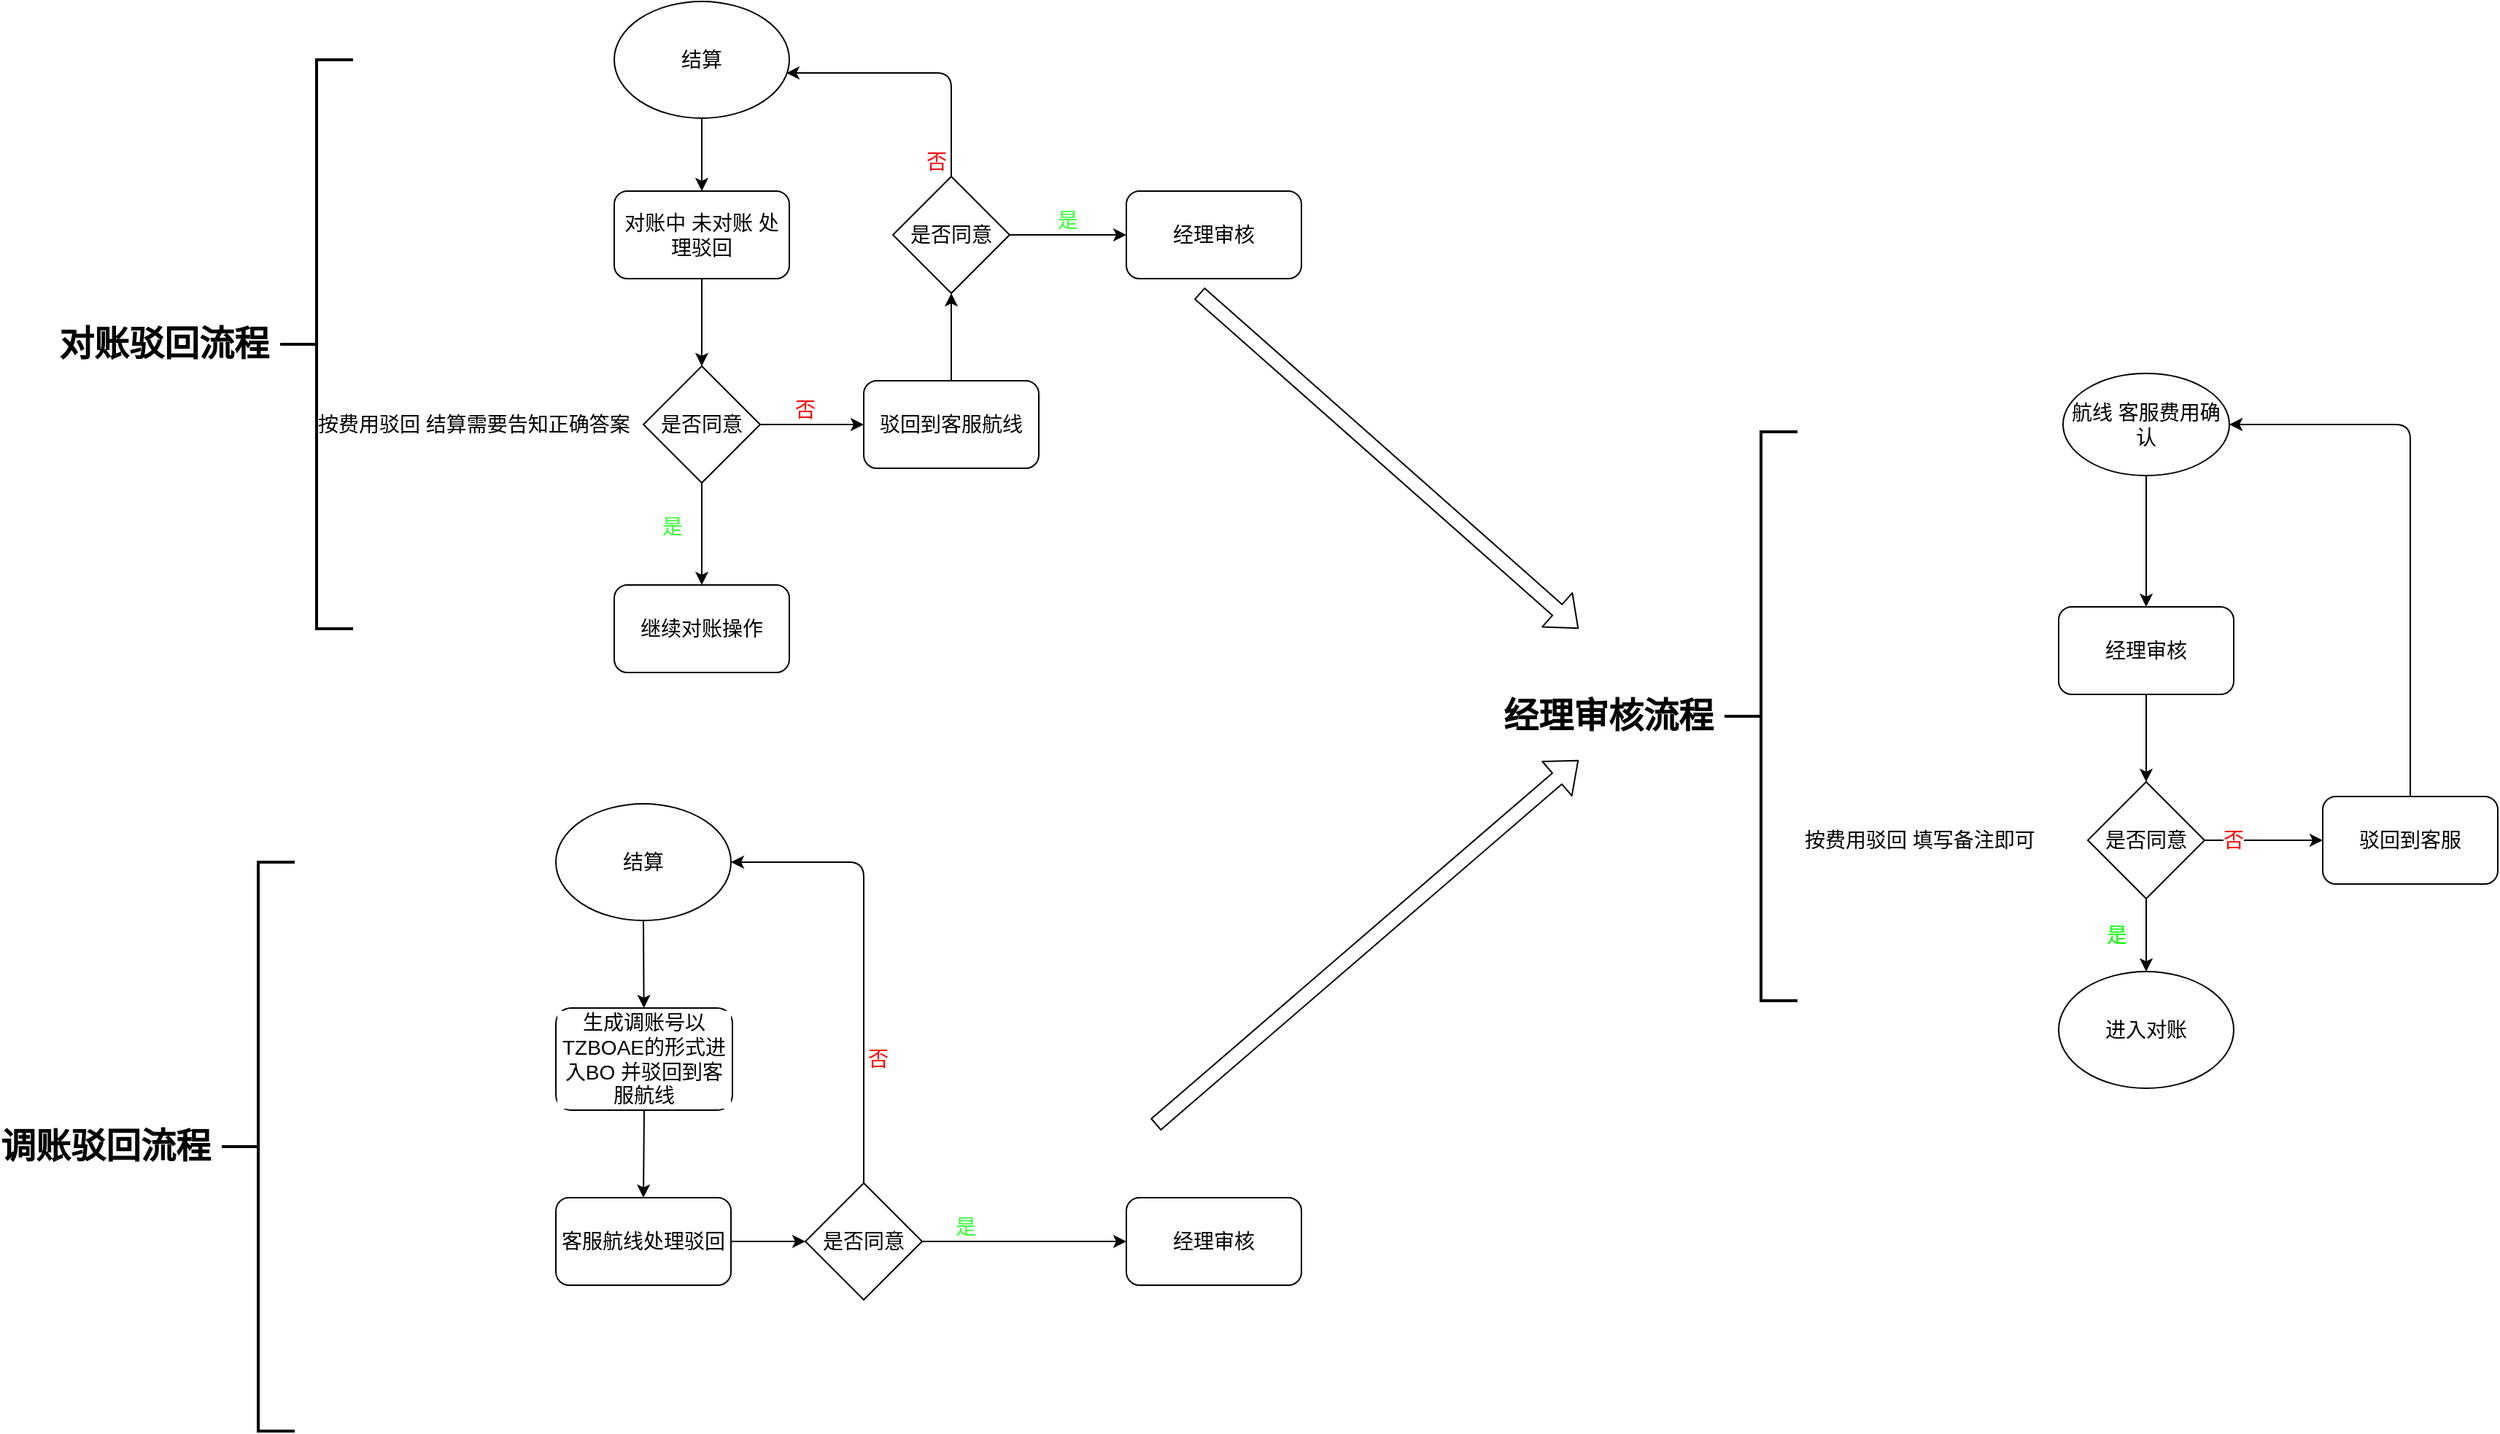 <mxfile version="13.9.9" type="github">
  <diagram id="VU_dx4ajiQtVL9cvRUOc" name="Page-1">
    <mxGraphModel dx="2222" dy="762" grid="1" gridSize="10" guides="1" tooltips="1" connect="1" arrows="1" fold="1" page="0" pageScale="1" pageWidth="827" pageHeight="1169" math="0" shadow="0">
      <root>
        <mxCell id="0" />
        <mxCell id="1" parent="0" />
        <mxCell id="-NqdzgjW_j-PJkJXu21r-1" value="航线 客服费用确认" style="ellipse;whiteSpace=wrap;html=1;fontSize=14;fillColor=none;" parent="1" vertex="1">
          <mxGeometry x="672" y="405" width="114" height="70" as="geometry" />
        </mxCell>
        <mxCell id="-NqdzgjW_j-PJkJXu21r-3" value="" style="endArrow=classic;html=1;fontSize=14;" parent="1" source="-NqdzgjW_j-PJkJXu21r-1" target="9XIOhGSMhRz8AxKJKfwM-1" edge="1">
          <mxGeometry width="50" height="50" relative="1" as="geometry">
            <mxPoint x="760" y="825" as="sourcePoint" />
            <mxPoint x="729.812" y="575" as="targetPoint" />
          </mxGeometry>
        </mxCell>
        <mxCell id="9XIOhGSMhRz8AxKJKfwM-1" value="经理审核" style="rounded=1;whiteSpace=wrap;html=1;fontSize=14;fillColor=none;" vertex="1" parent="1">
          <mxGeometry x="669" y="565" width="120" height="60" as="geometry" />
        </mxCell>
        <mxCell id="9XIOhGSMhRz8AxKJKfwM-2" value="是否同意" style="rhombus;whiteSpace=wrap;html=1;fontSize=14;" vertex="1" parent="1">
          <mxGeometry x="689" y="685" width="80" height="80" as="geometry" />
        </mxCell>
        <mxCell id="9XIOhGSMhRz8AxKJKfwM-5" value="是" style="text;html=1;strokeColor=none;fillColor=none;align=center;verticalAlign=middle;whiteSpace=wrap;rounded=0;labelBackgroundColor=#ffffff;fontSize=14;fontColor=#00FF00;" vertex="1" parent="1">
          <mxGeometry x="659" y="755" width="100" height="70" as="geometry" />
        </mxCell>
        <mxCell id="9XIOhGSMhRz8AxKJKfwM-7" value="" style="endArrow=classic;html=1;fontSize=14;fontColor=#00FF00;entryX=0.5;entryY=0;entryDx=0;entryDy=0;" edge="1" parent="1" source="9XIOhGSMhRz8AxKJKfwM-1" target="9XIOhGSMhRz8AxKJKfwM-2">
          <mxGeometry width="50" height="50" relative="1" as="geometry">
            <mxPoint x="640" y="725" as="sourcePoint" />
            <mxPoint x="690" y="675" as="targetPoint" />
          </mxGeometry>
        </mxCell>
        <mxCell id="9XIOhGSMhRz8AxKJKfwM-8" value="&lt;font color=&quot;#000000&quot;&gt;驳回到客服&lt;/font&gt;" style="rounded=1;whiteSpace=wrap;html=1;labelBackgroundColor=#ffffff;fontSize=14;fontColor=#00FF00;" vertex="1" parent="1">
          <mxGeometry x="850" y="695" width="120" height="60" as="geometry" />
        </mxCell>
        <mxCell id="9XIOhGSMhRz8AxKJKfwM-9" value="" style="endArrow=classic;html=1;fontSize=14;fontColor=#00FF00;exitX=1;exitY=0.5;exitDx=0;exitDy=0;" edge="1" parent="1" source="9XIOhGSMhRz8AxKJKfwM-2" target="9XIOhGSMhRz8AxKJKfwM-8">
          <mxGeometry width="50" height="50" relative="1" as="geometry">
            <mxPoint x="640" y="725" as="sourcePoint" />
            <mxPoint x="690" y="675" as="targetPoint" />
          </mxGeometry>
        </mxCell>
        <mxCell id="9XIOhGSMhRz8AxKJKfwM-11" value="否" style="text;html=1;strokeColor=none;fillColor=none;align=center;verticalAlign=middle;whiteSpace=wrap;rounded=0;labelBackgroundColor=#ffffff;fontSize=14;fontColor=#FF0000;" vertex="1" parent="1">
          <mxGeometry x="769" y="715" width="40" height="20" as="geometry" />
        </mxCell>
        <mxCell id="9XIOhGSMhRz8AxKJKfwM-17" value="" style="strokeWidth=2;html=1;shape=mxgraph.flowchart.annotation_2;align=left;labelPosition=right;pointerEvents=1;labelBackgroundColor=#ffffff;fontSize=14;fontColor=#FF0000;" vertex="1" parent="1">
          <mxGeometry x="440" y="445" width="50" height="390" as="geometry" />
        </mxCell>
        <mxCell id="9XIOhGSMhRz8AxKJKfwM-18" value="经理审核流程" style="text;strokeColor=none;fillColor=none;html=1;fontSize=24;fontStyle=1;verticalAlign=middle;align=center;labelBackgroundColor=#ffffff;" vertex="1" parent="1">
          <mxGeometry x="310" y="620" width="100" height="40" as="geometry" />
        </mxCell>
        <mxCell id="9XIOhGSMhRz8AxKJKfwM-21" value="&lt;font color=&quot;#000000&quot;&gt;对账中 未对账 处理驳回&lt;/font&gt;" style="rounded=1;whiteSpace=wrap;html=1;labelBackgroundColor=#ffffff;fontSize=14;fontColor=#FF0000;" vertex="1" parent="1">
          <mxGeometry x="-321" y="280" width="120" height="60" as="geometry" />
        </mxCell>
        <mxCell id="9XIOhGSMhRz8AxKJKfwM-23" value="&lt;font color=&quot;#000000&quot;&gt;是否同意&lt;/font&gt;" style="rhombus;whiteSpace=wrap;html=1;labelBackgroundColor=#ffffff;fontSize=14;fontColor=#FF0000;" vertex="1" parent="1">
          <mxGeometry x="-301" y="400" width="80" height="80" as="geometry" />
        </mxCell>
        <mxCell id="9XIOhGSMhRz8AxKJKfwM-27" value="" style="endArrow=classic;html=1;fontSize=14;fontColor=#FF0000;exitX=0.5;exitY=1;exitDx=0;exitDy=0;" edge="1" parent="1" source="9XIOhGSMhRz8AxKJKfwM-21" target="9XIOhGSMhRz8AxKJKfwM-23">
          <mxGeometry width="50" height="50" relative="1" as="geometry">
            <mxPoint x="-460" y="460" as="sourcePoint" />
            <mxPoint x="-410" y="410" as="targetPoint" />
          </mxGeometry>
        </mxCell>
        <mxCell id="9XIOhGSMhRz8AxKJKfwM-31" value="" style="endArrow=classic;html=1;fontSize=14;fontColor=#FF0000;exitX=0.5;exitY=1;exitDx=0;exitDy=0;" edge="1" parent="1" source="9XIOhGSMhRz8AxKJKfwM-2">
          <mxGeometry width="50" height="50" relative="1" as="geometry">
            <mxPoint x="769" y="885" as="sourcePoint" />
            <mxPoint x="729" y="815" as="targetPoint" />
          </mxGeometry>
        </mxCell>
        <mxCell id="9XIOhGSMhRz8AxKJKfwM-33" value="&lt;font color=&quot;#000000&quot;&gt;进入对账&lt;/font&gt;" style="ellipse;whiteSpace=wrap;html=1;labelBackgroundColor=#ffffff;fontSize=14;fontColor=#FF0000;" vertex="1" parent="1">
          <mxGeometry x="669" y="815" width="120" height="80" as="geometry" />
        </mxCell>
        <mxCell id="9XIOhGSMhRz8AxKJKfwM-35" value="" style="endArrow=classic;html=1;fontSize=14;fontColor=#FF0000;exitX=0.5;exitY=1;exitDx=0;exitDy=0;" edge="1" parent="1" source="9XIOhGSMhRz8AxKJKfwM-23">
          <mxGeometry width="50" height="50" relative="1" as="geometry">
            <mxPoint x="-350" y="650" as="sourcePoint" />
            <mxPoint x="-261" y="550" as="targetPoint" />
          </mxGeometry>
        </mxCell>
        <mxCell id="9XIOhGSMhRz8AxKJKfwM-36" value="" style="endArrow=classic;html=1;fontSize=14;fontColor=#FF0000;exitX=1;exitY=0.5;exitDx=0;exitDy=0;" edge="1" parent="1" source="9XIOhGSMhRz8AxKJKfwM-23">
          <mxGeometry width="50" height="50" relative="1" as="geometry">
            <mxPoint x="-200" y="440" as="sourcePoint" />
            <mxPoint x="-150" y="440" as="targetPoint" />
          </mxGeometry>
        </mxCell>
        <mxCell id="9XIOhGSMhRz8AxKJKfwM-37" value="否" style="text;html=1;strokeColor=none;fillColor=none;align=center;verticalAlign=middle;whiteSpace=wrap;rounded=0;labelBackgroundColor=#ffffff;fontSize=14;fontColor=#FF0000;" vertex="1" parent="1">
          <mxGeometry x="-210" y="420" width="40" height="20" as="geometry" />
        </mxCell>
        <mxCell id="9XIOhGSMhRz8AxKJKfwM-38" value="&lt;font color=&quot;#33ff33&quot;&gt;是&lt;/font&gt;" style="text;html=1;strokeColor=none;fillColor=none;align=center;verticalAlign=middle;whiteSpace=wrap;rounded=0;labelBackgroundColor=#ffffff;fontSize=14;fontColor=#FF0000;" vertex="1" parent="1">
          <mxGeometry x="-301" y="500" width="40" height="20" as="geometry" />
        </mxCell>
        <mxCell id="9XIOhGSMhRz8AxKJKfwM-39" value="&lt;font color=&quot;#000000&quot;&gt;继续对账操作&lt;/font&gt;" style="rounded=1;whiteSpace=wrap;html=1;labelBackgroundColor=#ffffff;fontSize=14;fontColor=#FF0000;" vertex="1" parent="1">
          <mxGeometry x="-321" y="550" width="120" height="60" as="geometry" />
        </mxCell>
        <mxCell id="9XIOhGSMhRz8AxKJKfwM-40" value="&lt;font color=&quot;#000000&quot;&gt;驳回到客服航线&lt;/font&gt;" style="rounded=1;whiteSpace=wrap;html=1;labelBackgroundColor=#ffffff;fontSize=14;fontColor=#FF0000;" vertex="1" parent="1">
          <mxGeometry x="-150" y="410" width="120" height="60" as="geometry" />
        </mxCell>
        <mxCell id="9XIOhGSMhRz8AxKJKfwM-41" value="经理审核" style="rounded=1;whiteSpace=wrap;html=1;labelBackgroundColor=#ffffff;fontSize=14;" vertex="1" parent="1">
          <mxGeometry x="30" y="280" width="120" height="60" as="geometry" />
        </mxCell>
        <mxCell id="9XIOhGSMhRz8AxKJKfwM-42" value="是否同意" style="rhombus;whiteSpace=wrap;html=1;labelBackgroundColor=#ffffff;fontSize=14;" vertex="1" parent="1">
          <mxGeometry x="-130" y="270" width="80" height="80" as="geometry" />
        </mxCell>
        <mxCell id="9XIOhGSMhRz8AxKJKfwM-43" value="" style="endArrow=classic;html=1;fontSize=14;fontColor=#FF0000;exitX=0.5;exitY=0;exitDx=0;exitDy=0;entryX=0.5;entryY=1;entryDx=0;entryDy=0;" edge="1" parent="1" source="9XIOhGSMhRz8AxKJKfwM-40" target="9XIOhGSMhRz8AxKJKfwM-42">
          <mxGeometry width="50" height="50" relative="1" as="geometry">
            <mxPoint x="-30" y="360" as="sourcePoint" />
            <mxPoint x="20" y="310" as="targetPoint" />
          </mxGeometry>
        </mxCell>
        <mxCell id="9XIOhGSMhRz8AxKJKfwM-44" value="" style="endArrow=classic;html=1;fontSize=14;fontColor=#FF0000;entryX=0.983;entryY=0.613;entryDx=0;entryDy=0;entryPerimeter=0;exitX=0.5;exitY=0;exitDx=0;exitDy=0;" edge="1" parent="1" source="9XIOhGSMhRz8AxKJKfwM-42" target="9XIOhGSMhRz8AxKJKfwM-52">
          <mxGeometry width="50" height="50" relative="1" as="geometry">
            <mxPoint x="-90" y="300" as="sourcePoint" />
            <mxPoint x="-90" y="180" as="targetPoint" />
            <Array as="points">
              <mxPoint x="-90" y="199" />
            </Array>
          </mxGeometry>
        </mxCell>
        <mxCell id="9XIOhGSMhRz8AxKJKfwM-46" value="否" style="text;html=1;strokeColor=none;fillColor=none;align=center;verticalAlign=middle;whiteSpace=wrap;rounded=0;labelBackgroundColor=#ffffff;fontSize=14;fontColor=#FF0000;" vertex="1" parent="1">
          <mxGeometry x="-120" y="250" width="40" height="20" as="geometry" />
        </mxCell>
        <mxCell id="9XIOhGSMhRz8AxKJKfwM-52" value="结算" style="ellipse;whiteSpace=wrap;html=1;labelBackgroundColor=#ffffff;fontSize=14;" vertex="1" parent="1">
          <mxGeometry x="-321" y="150" width="120" height="80" as="geometry" />
        </mxCell>
        <mxCell id="9XIOhGSMhRz8AxKJKfwM-53" value="" style="endArrow=classic;html=1;fontSize=14;fontColor=#FF0000;exitX=0.5;exitY=1;exitDx=0;exitDy=0;" edge="1" parent="1" source="9XIOhGSMhRz8AxKJKfwM-52" target="9XIOhGSMhRz8AxKJKfwM-21">
          <mxGeometry width="50" height="50" relative="1" as="geometry">
            <mxPoint x="-261" y="250" as="sourcePoint" />
            <mxPoint x="-211" y="200" as="targetPoint" />
          </mxGeometry>
        </mxCell>
        <mxCell id="9XIOhGSMhRz8AxKJKfwM-54" value="" style="endArrow=classic;html=1;fontSize=14;fontColor=#000000;entryX=0;entryY=0.5;entryDx=0;entryDy=0;exitX=1;exitY=0.5;exitDx=0;exitDy=0;" edge="1" parent="1" source="9XIOhGSMhRz8AxKJKfwM-42" target="9XIOhGSMhRz8AxKJKfwM-41">
          <mxGeometry width="50" height="50" relative="1" as="geometry">
            <mxPoint x="-30" y="440" as="sourcePoint" />
            <mxPoint x="20" y="390" as="targetPoint" />
          </mxGeometry>
        </mxCell>
        <mxCell id="9XIOhGSMhRz8AxKJKfwM-62" value="&lt;font color=&quot;#33ff33&quot;&gt;是&lt;/font&gt;" style="text;html=1;strokeColor=none;fillColor=none;align=center;verticalAlign=middle;whiteSpace=wrap;rounded=0;labelBackgroundColor=#ffffff;fontSize=14;fontColor=#FF0000;" vertex="1" parent="1">
          <mxGeometry x="-30" y="290" width="40" height="20" as="geometry" />
        </mxCell>
        <mxCell id="9XIOhGSMhRz8AxKJKfwM-68" value="按费用驳回 结算需要告知正确答案" style="text;html=1;strokeColor=none;fillColor=none;align=center;verticalAlign=middle;whiteSpace=wrap;rounded=0;labelBackgroundColor=#ffffff;fontSize=14;" vertex="1" parent="1">
          <mxGeometry x="-532" y="430" width="230" height="20" as="geometry" />
        </mxCell>
        <mxCell id="9XIOhGSMhRz8AxKJKfwM-69" value="" style="strokeWidth=2;html=1;shape=mxgraph.flowchart.annotation_2;align=left;labelPosition=right;pointerEvents=1;labelBackgroundColor=#ffffff;fontSize=14;fontColor=#FF0000;" vertex="1" parent="1">
          <mxGeometry x="-550" y="190" width="50" height="390" as="geometry" />
        </mxCell>
        <mxCell id="9XIOhGSMhRz8AxKJKfwM-70" value="对账驳回流程" style="text;strokeColor=none;fillColor=none;html=1;fontSize=24;fontStyle=1;verticalAlign=middle;align=center;labelBackgroundColor=#ffffff;" vertex="1" parent="1">
          <mxGeometry x="-680" y="365" width="100" height="40" as="geometry" />
        </mxCell>
        <mxCell id="9XIOhGSMhRz8AxKJKfwM-72" value="" style="endArrow=classic;html=1;fontSize=14;fontColor=#000000;entryX=1;entryY=0.5;entryDx=0;entryDy=0;" edge="1" parent="1" target="-NqdzgjW_j-PJkJXu21r-1">
          <mxGeometry width="50" height="50" relative="1" as="geometry">
            <mxPoint x="910" y="695" as="sourcePoint" />
            <mxPoint x="960" y="645" as="targetPoint" />
            <Array as="points">
              <mxPoint x="910" y="440" />
            </Array>
          </mxGeometry>
        </mxCell>
        <mxCell id="9XIOhGSMhRz8AxKJKfwM-73" value="按费用驳回 填写备注即可" style="text;html=1;strokeColor=none;fillColor=none;align=center;verticalAlign=middle;whiteSpace=wrap;rounded=0;labelBackgroundColor=#ffffff;fontSize=14;" vertex="1" parent="1">
          <mxGeometry x="459" y="715" width="230" height="20" as="geometry" />
        </mxCell>
        <mxCell id="9XIOhGSMhRz8AxKJKfwM-74" value="&lt;font color=&quot;#000000&quot;&gt;生成调账号以TZBOAE的形式进入BO 并驳回到客服航线&lt;/font&gt;" style="rounded=1;whiteSpace=wrap;html=1;labelBackgroundColor=#ffffff;fontSize=14;fontColor=#FF0000;" vertex="1" parent="1">
          <mxGeometry x="-361" y="840" width="121" height="70" as="geometry" />
        </mxCell>
        <mxCell id="9XIOhGSMhRz8AxKJKfwM-83" value="经理审核" style="rounded=1;whiteSpace=wrap;html=1;labelBackgroundColor=#ffffff;fontSize=14;" vertex="1" parent="1">
          <mxGeometry x="30" y="970" width="120" height="60" as="geometry" />
        </mxCell>
        <mxCell id="9XIOhGSMhRz8AxKJKfwM-88" value="结算" style="ellipse;whiteSpace=wrap;html=1;labelBackgroundColor=#ffffff;fontSize=14;" vertex="1" parent="1">
          <mxGeometry x="-361" y="700" width="120" height="80" as="geometry" />
        </mxCell>
        <mxCell id="9XIOhGSMhRz8AxKJKfwM-89" value="" style="endArrow=classic;html=1;fontSize=14;fontColor=#FF0000;exitX=0.5;exitY=1;exitDx=0;exitDy=0;" edge="1" parent="1" source="9XIOhGSMhRz8AxKJKfwM-88" target="9XIOhGSMhRz8AxKJKfwM-74">
          <mxGeometry width="50" height="50" relative="1" as="geometry">
            <mxPoint x="-301" y="800" as="sourcePoint" />
            <mxPoint x="-251" y="750" as="targetPoint" />
          </mxGeometry>
        </mxCell>
        <mxCell id="9XIOhGSMhRz8AxKJKfwM-93" value="" style="strokeWidth=2;html=1;shape=mxgraph.flowchart.annotation_2;align=left;labelPosition=right;pointerEvents=1;labelBackgroundColor=#ffffff;fontSize=14;fontColor=#FF0000;" vertex="1" parent="1">
          <mxGeometry x="-590" y="740" width="50" height="390" as="geometry" />
        </mxCell>
        <mxCell id="9XIOhGSMhRz8AxKJKfwM-94" value="调账驳回流程" style="text;strokeColor=none;fillColor=none;html=1;fontSize=24;fontStyle=1;verticalAlign=middle;align=center;labelBackgroundColor=#ffffff;" vertex="1" parent="1">
          <mxGeometry x="-720" y="915" width="100" height="40" as="geometry" />
        </mxCell>
        <mxCell id="9XIOhGSMhRz8AxKJKfwM-99" value="是否同意" style="rhombus;whiteSpace=wrap;html=1;labelBackgroundColor=#ffffff;strokeColor=#000000;fillColor=#ffffff;fontSize=14;fontColor=#000000;" vertex="1" parent="1">
          <mxGeometry x="-190" y="960" width="80" height="80" as="geometry" />
        </mxCell>
        <mxCell id="9XIOhGSMhRz8AxKJKfwM-100" value="" style="endArrow=classic;html=1;fontSize=14;fontColor=#000000;exitX=0.5;exitY=1;exitDx=0;exitDy=0;entryX=0.5;entryY=0;entryDx=0;entryDy=0;" edge="1" parent="1" source="9XIOhGSMhRz8AxKJKfwM-74" target="9XIOhGSMhRz8AxKJKfwM-101">
          <mxGeometry width="50" height="50" relative="1" as="geometry">
            <mxPoint x="-190" y="900" as="sourcePoint" />
            <mxPoint x="-140" y="850" as="targetPoint" />
          </mxGeometry>
        </mxCell>
        <mxCell id="9XIOhGSMhRz8AxKJKfwM-101" value="客服航线处理驳回" style="rounded=1;whiteSpace=wrap;html=1;labelBackgroundColor=#ffffff;strokeColor=#000000;fillColor=#ffffff;fontSize=14;fontColor=#000000;" vertex="1" parent="1">
          <mxGeometry x="-361" y="970" width="120" height="60" as="geometry" />
        </mxCell>
        <mxCell id="9XIOhGSMhRz8AxKJKfwM-102" value="" style="endArrow=classic;html=1;fontSize=14;fontColor=#000000;entryX=0;entryY=0.5;entryDx=0;entryDy=0;exitX=1;exitY=0.5;exitDx=0;exitDy=0;" edge="1" parent="1" source="9XIOhGSMhRz8AxKJKfwM-101" target="9XIOhGSMhRz8AxKJKfwM-99">
          <mxGeometry width="50" height="50" relative="1" as="geometry">
            <mxPoint x="-220" y="1040" as="sourcePoint" />
            <mxPoint x="-130" y="1050" as="targetPoint" />
          </mxGeometry>
        </mxCell>
        <mxCell id="9XIOhGSMhRz8AxKJKfwM-103" value="" style="endArrow=classic;html=1;fontSize=14;fontColor=#000000;entryX=1;entryY=0.5;entryDx=0;entryDy=0;" edge="1" parent="1" target="9XIOhGSMhRz8AxKJKfwM-88">
          <mxGeometry width="50" height="50" relative="1" as="geometry">
            <mxPoint x="-150" y="960" as="sourcePoint" />
            <mxPoint x="-100" y="910" as="targetPoint" />
            <Array as="points">
              <mxPoint x="-150" y="740" />
            </Array>
          </mxGeometry>
        </mxCell>
        <mxCell id="9XIOhGSMhRz8AxKJKfwM-104" value="" style="endArrow=classic;html=1;fontSize=14;fontColor=#000000;entryX=0;entryY=0.5;entryDx=0;entryDy=0;" edge="1" parent="1" target="9XIOhGSMhRz8AxKJKfwM-83">
          <mxGeometry width="50" height="50" relative="1" as="geometry">
            <mxPoint x="-110" y="1000" as="sourcePoint" />
            <mxPoint x="-60" y="950" as="targetPoint" />
          </mxGeometry>
        </mxCell>
        <mxCell id="9XIOhGSMhRz8AxKJKfwM-106" value="&lt;font color=&quot;#ff0000&quot;&gt;否&lt;/font&gt;" style="text;html=1;strokeColor=none;fillColor=none;align=center;verticalAlign=middle;whiteSpace=wrap;rounded=0;labelBackgroundColor=#ffffff;fontSize=14;fontColor=#000000;" vertex="1" parent="1">
          <mxGeometry x="-160" y="865" width="40" height="20" as="geometry" />
        </mxCell>
        <mxCell id="9XIOhGSMhRz8AxKJKfwM-107" value="&lt;font color=&quot;#33ff33&quot;&gt;是&lt;/font&gt;" style="text;html=1;strokeColor=none;fillColor=none;align=center;verticalAlign=middle;whiteSpace=wrap;rounded=0;labelBackgroundColor=#ffffff;fontSize=14;fontColor=#FF0000;" vertex="1" parent="1">
          <mxGeometry x="-100" y="980" width="40" height="20" as="geometry" />
        </mxCell>
        <mxCell id="9XIOhGSMhRz8AxKJKfwM-108" value="" style="shape=flexArrow;endArrow=classic;html=1;fontSize=14;fontColor=#000000;" edge="1" parent="1">
          <mxGeometry width="50" height="50" relative="1" as="geometry">
            <mxPoint x="80" y="350" as="sourcePoint" />
            <mxPoint x="340" y="580" as="targetPoint" />
          </mxGeometry>
        </mxCell>
        <mxCell id="9XIOhGSMhRz8AxKJKfwM-109" value="" style="shape=flexArrow;endArrow=classic;html=1;fontSize=14;fontColor=#000000;" edge="1" parent="1">
          <mxGeometry width="50" height="50" relative="1" as="geometry">
            <mxPoint x="50" y="920" as="sourcePoint" />
            <mxPoint x="340" y="670" as="targetPoint" />
          </mxGeometry>
        </mxCell>
      </root>
    </mxGraphModel>
  </diagram>
</mxfile>
